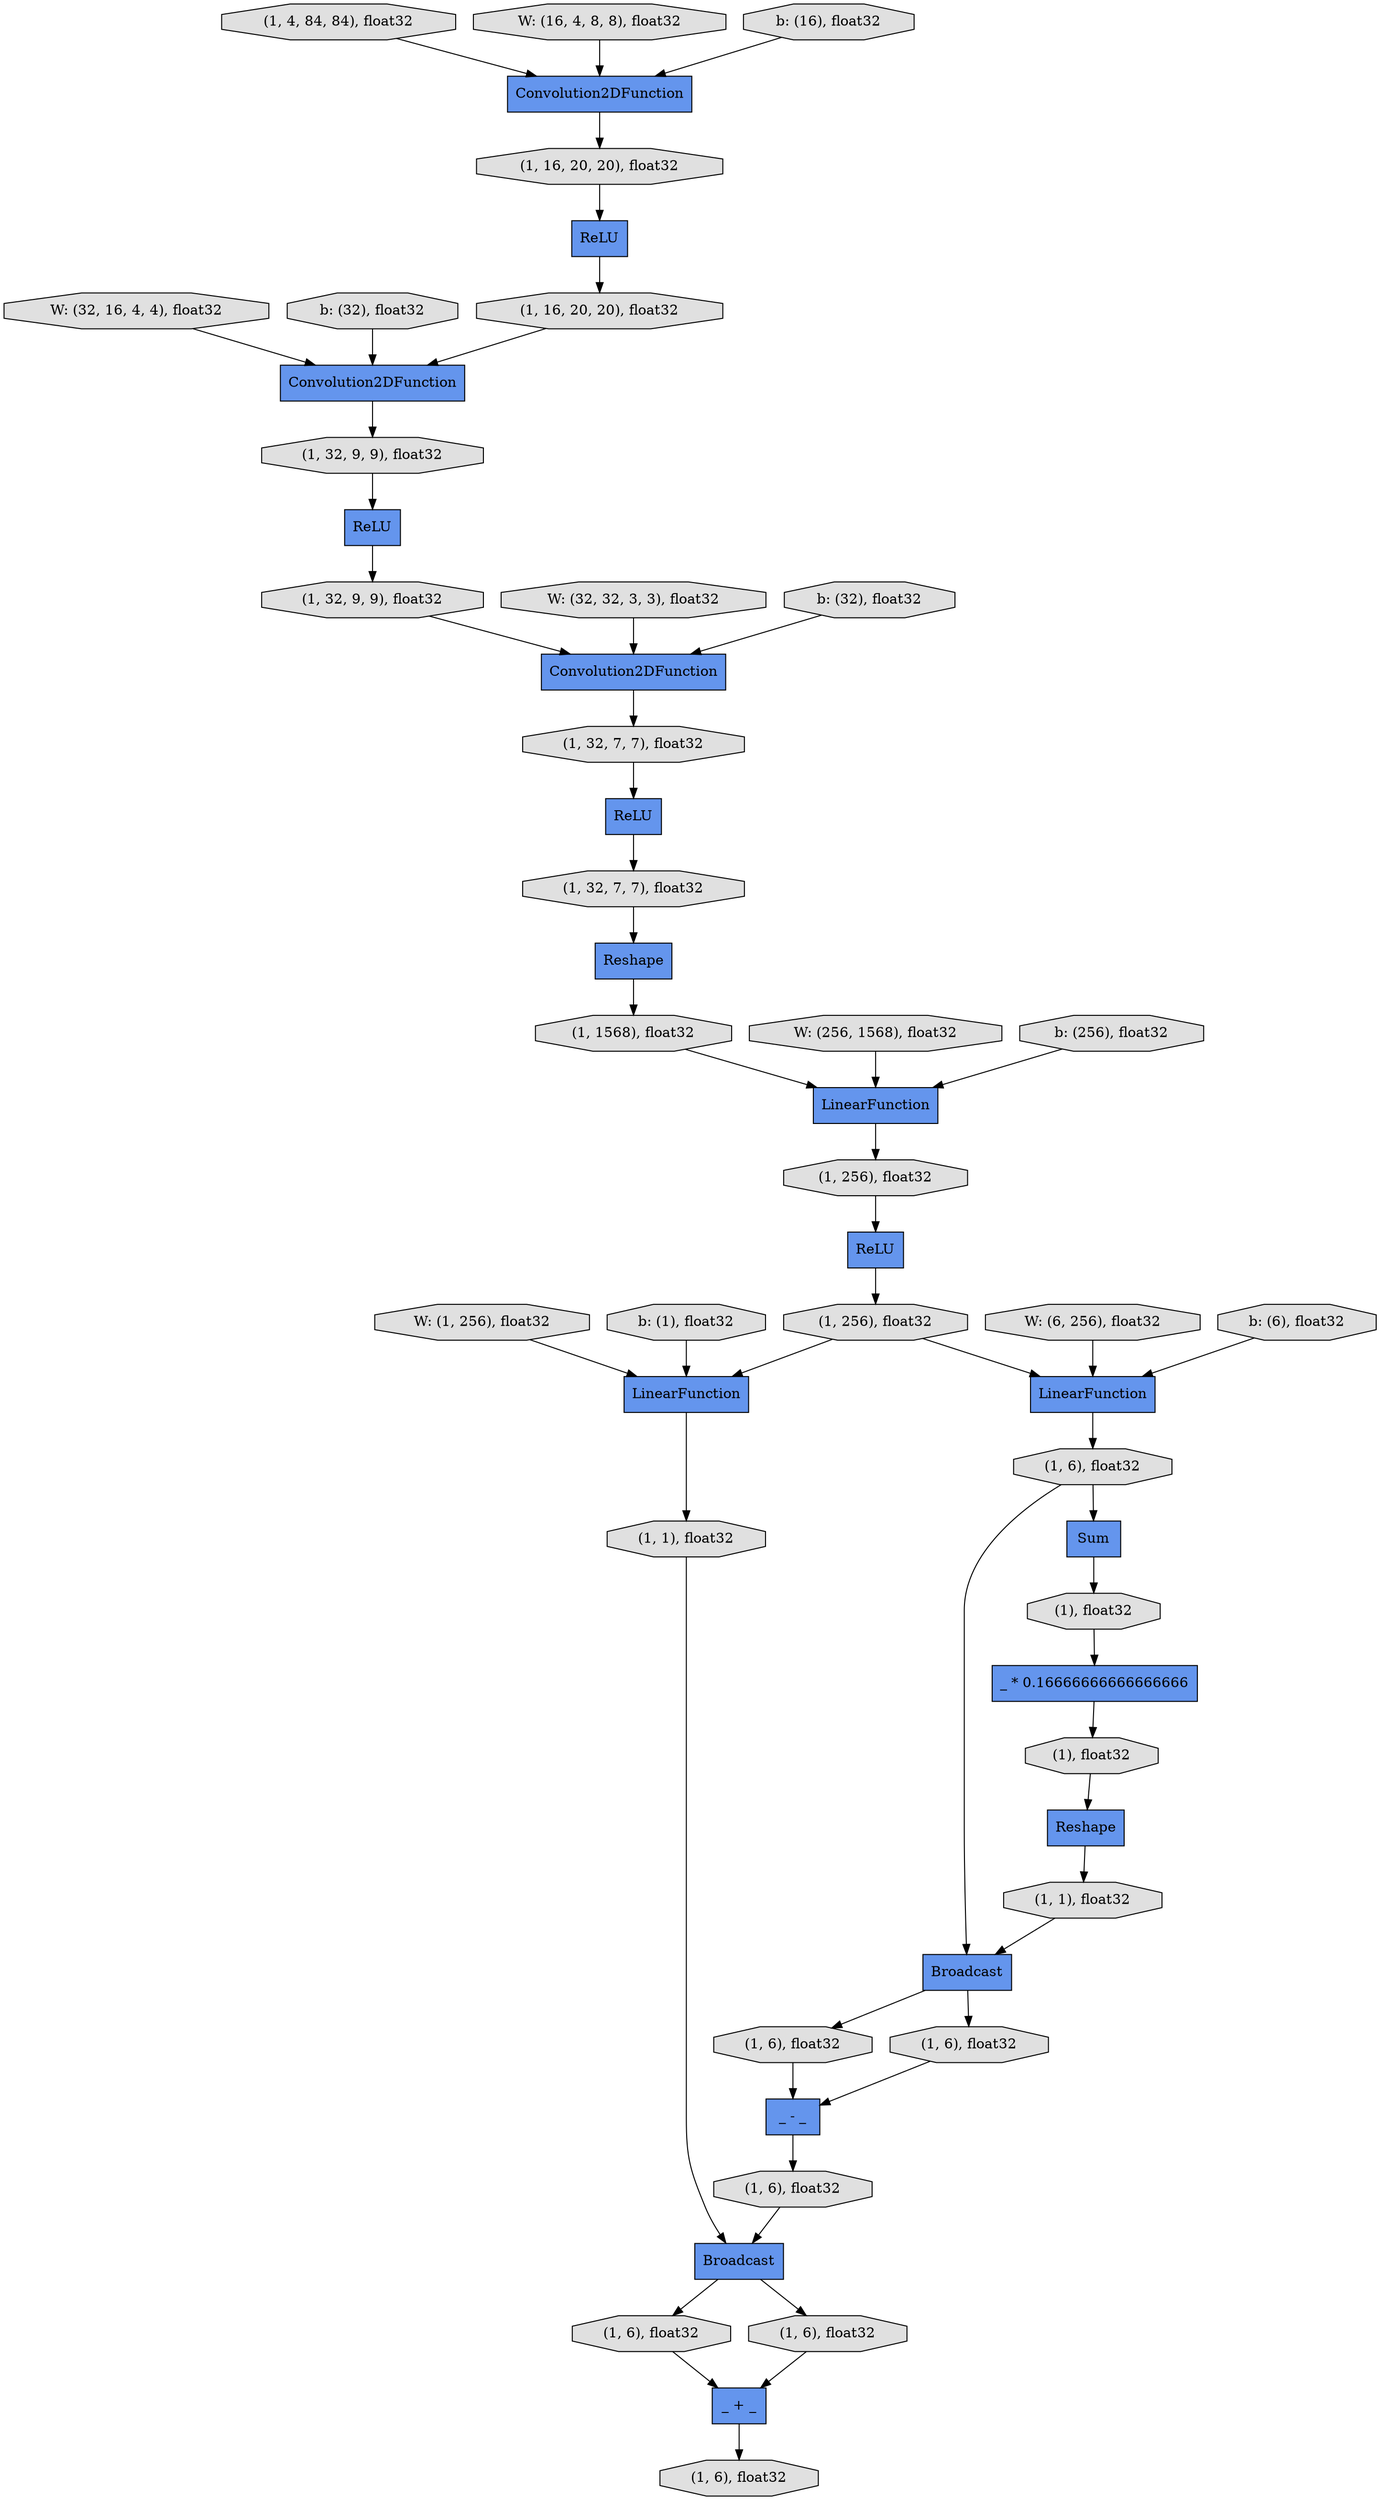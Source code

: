 digraph graphname{rankdir=TB;139930448740432 [label="Broadcast",shape="record",fillcolor="#6495ED",style="filled"];139930492008528 [label="(1, 32, 9, 9), float32",shape="octagon",fillcolor="#E0E0E0",style="filled"];139930492092560 [label="LinearFunction",shape="record",fillcolor="#6495ED",style="filled"];139930492006544 [label="W: (6, 256), float32",shape="octagon",fillcolor="#E0E0E0",style="filled"];139930492092624 [label="(1), float32",shape="octagon",fillcolor="#E0E0E0",style="filled"];139930460272912 [label="ReLU",shape="record",fillcolor="#6495ED",style="filled"];139930492598544 [label="W: (32, 16, 4, 4), float32",shape="octagon",fillcolor="#E0E0E0",style="filled"];139930492008784 [label="ReLU",shape="record",fillcolor="#6495ED",style="filled"];139930492008848 [label="(1, 32, 7, 7), float32",shape="octagon",fillcolor="#E0E0E0",style="filled"];139930492006864 [label="b: (6), float32",shape="octagon",fillcolor="#E0E0E0",style="filled"];139930492008912 [label="Reshape",shape="record",fillcolor="#6495ED",style="filled"];139930492092944 [label="(1, 1), float32",shape="octagon",fillcolor="#E0E0E0",style="filled"];139930492009040 [label="(1, 32, 7, 7), float32",shape="octagon",fillcolor="#E0E0E0",style="filled"];139930492598864 [label="b: (32), float32",shape="octagon",fillcolor="#E0E0E0",style="filled"];139930492006992 [label="Convolution2DFunction",shape="record",fillcolor="#6495ED",style="filled"];139930492093072 [label="(1, 6), float32",shape="octagon",fillcolor="#E0E0E0",style="filled"];139930492596880 [label="LinearFunction",shape="record",fillcolor="#6495ED",style="filled"];139930492007184 [label="W: (1, 256), float32",shape="octagon",fillcolor="#E0E0E0",style="filled"];139930492093264 [label="(1, 6), float32",shape="octagon",fillcolor="#E0E0E0",style="filled"];139930492009360 [label="LinearFunction",shape="record",fillcolor="#6495ED",style="filled"];139930492599184 [label="W: (32, 32, 3, 3), float32",shape="octagon",fillcolor="#E0E0E0",style="filled"];139930492009424 [label="(1, 1568), float32",shape="octagon",fillcolor="#E0E0E0",style="filled"];139930492093456 [label="(1, 6), float32",shape="octagon",fillcolor="#E0E0E0",style="filled"];139930492009552 [label="(1, 256), float32",shape="octagon",fillcolor="#E0E0E0",style="filled"];139930492007504 [label="b: (1), float32",shape="octagon",fillcolor="#E0E0E0",style="filled"];139930492093584 [label="_ + _",shape="record",fillcolor="#6495ED",style="filled"];139930492093648 [label="(1, 1), float32",shape="octagon",fillcolor="#E0E0E0",style="filled"];139930492009680 [label="(1, 256), float32",shape="octagon",fillcolor="#E0E0E0",style="filled"];139930492599504 [label="b: (32), float32",shape="octagon",fillcolor="#E0E0E0",style="filled"];139930492009744 [label="_ * 0.16666666666666666",shape="record",fillcolor="#6495ED",style="filled"];139930492093776 [label="(1, 6), float32",shape="octagon",fillcolor="#E0E0E0",style="filled"];139930492009808 [label="_ - _",shape="record",fillcolor="#6495ED",style="filled"];139930492597648 [label="ReLU",shape="record",fillcolor="#6495ED",style="filled"];139930492007824 [label="(1, 4, 84, 84), float32",shape="octagon",fillcolor="#E0E0E0",style="filled"];139930492093904 [label="(1, 6), float32",shape="octagon",fillcolor="#E0E0E0",style="filled"];139931871555024 [label="Convolution2DFunction",shape="record",fillcolor="#6495ED",style="filled"];139930492093968 [label="(1, 6), float32",shape="octagon",fillcolor="#E0E0E0",style="filled"];139930492010000 [label="(1, 6), float32",shape="octagon",fillcolor="#E0E0E0",style="filled"];139930492599824 [label="W: (256, 1568), float32",shape="octagon",fillcolor="#E0E0E0",style="filled"];139930492008016 [label="(1, 16, 20, 20), float32",shape="octagon",fillcolor="#E0E0E0",style="filled"];139930492008080 [label="ReLU",shape="record",fillcolor="#6495ED",style="filled"];139930492010192 [label="Reshape",shape="record",fillcolor="#6495ED",style="filled"];139930492008400 [label="Convolution2DFunction",shape="record",fillcolor="#6495ED",style="filled"];139930492008144 [label="(1, 16, 20, 20), float32",shape="octagon",fillcolor="#E0E0E0",style="filled"];139930492597968 [label="W: (16, 4, 8, 8), float32",shape="octagon",fillcolor="#E0E0E0",style="filled"];139930492010256 [label="(1), float32",shape="octagon",fillcolor="#E0E0E0",style="filled"];139930492598224 [label="b: (16), float32",shape="octagon",fillcolor="#E0E0E0",style="filled"];139930492008272 [label="Sum",shape="record",fillcolor="#6495ED",style="filled"];139930492600144 [label="b: (256), float32",shape="octagon",fillcolor="#E0E0E0",style="filled"];139930492008336 [label="(1, 32, 9, 9), float32",shape="octagon",fillcolor="#E0E0E0",style="filled"];139930492010448 [label="Broadcast",shape="record",fillcolor="#6495ED",style="filled"];139930492010448 -> 139930492093904;139930492007184 -> 139930492092560;139930492093904 -> 139930492093584;139930492093072 -> 139930492009808;139930492093776 -> 139930492093584;139930492010000 -> 139930448740432;139930492009360 -> 139930492010000;139930492009744 -> 139930492092624;139930492093456 -> 139930492010448;139930492010256 -> 139930492009744;139930492008848 -> 139930492008080;139930492598864 -> 139931871555024;139930492010192 -> 139930492092944;139930492092560 -> 139930492093648;139930492093584 -> 139930492093968;139930492006992 -> 139930492008016;139930492009808 -> 139930492093456;139930492007824 -> 139930492006992;139930492597968 -> 139930492006992;139930448740432 -> 139930492093264;139930492006864 -> 139930492009360;139930492008080 -> 139930492009040;139930492008400 -> 139930492008848;139931871555024 -> 139930492008336;139930492006544 -> 139930492009360;139930492010000 -> 139930492008272;139930492009552 -> 139930492092560;139930492007504 -> 139930492092560;139930492596880 -> 139930492009680;139930492008912 -> 139930492009424;139930492599184 -> 139930492008400;139930460272912 -> 139930492008528;139930492008336 -> 139930460272912;139930492009424 -> 139930492596880;139930492598544 -> 139931871555024;139930492092944 -> 139930448740432;139930492009552 -> 139930492009360;139930492600144 -> 139930492596880;139930492597648 -> 139930492008144;139930492093648 -> 139930492010448;139930492599824 -> 139930492596880;139930492599504 -> 139930492008400;139930492008144 -> 139931871555024;139930492008016 -> 139930492597648;139930492009680 -> 139930492008784;139930492009040 -> 139930492008912;139930492008528 -> 139930492008400;139930448740432 -> 139930492093072;139930492093264 -> 139930492009808;139930492092624 -> 139930492010192;139930492010448 -> 139930492093776;139930492008784 -> 139930492009552;139930492008272 -> 139930492010256;139930492598224 -> 139930492006992;}
